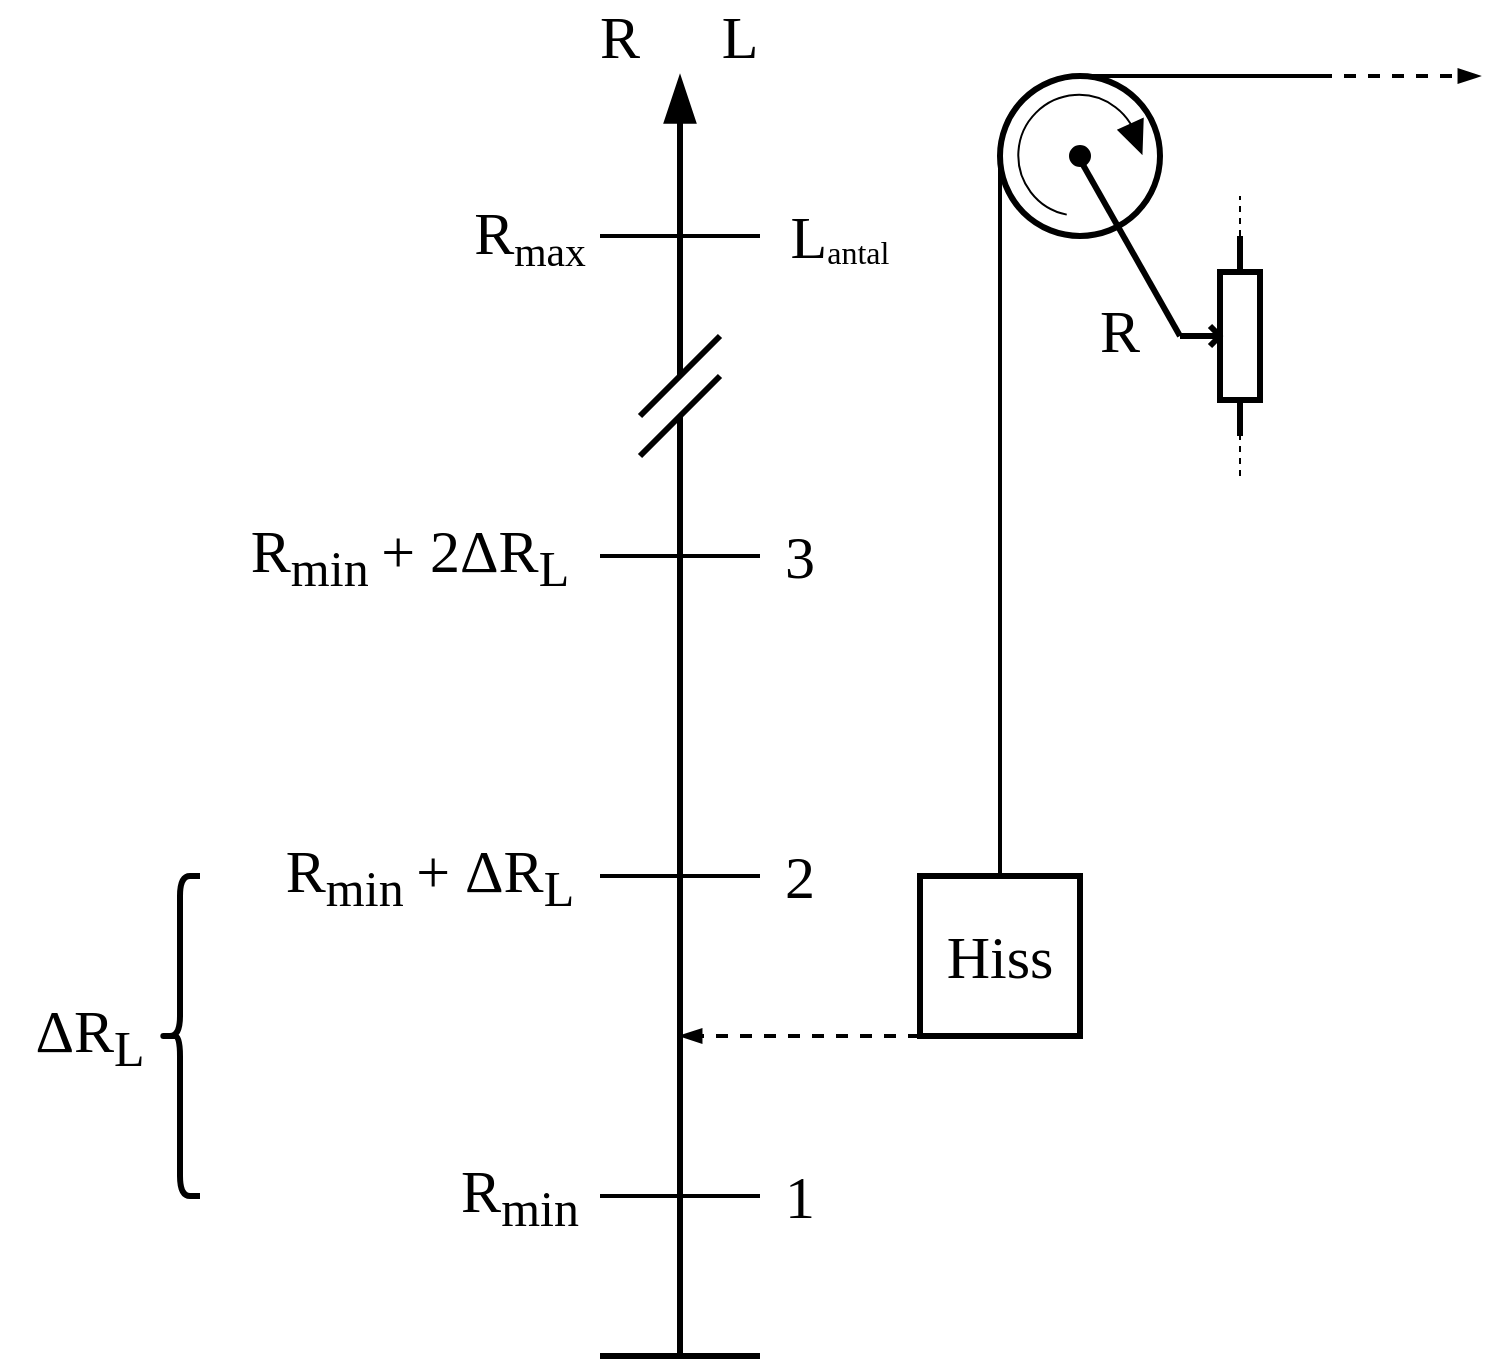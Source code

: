 <mxfile version="14.5.1" type="device"><diagram id="nmiwwf3-VQpcL_kKBlbf" name="Page-1"><mxGraphModel dx="852" dy="505" grid="1" gridSize="10" guides="1" tooltips="1" connect="1" arrows="1" fold="1" page="1" pageScale="1" pageWidth="1169" pageHeight="827" math="0" shadow="0"><root><mxCell id="0"/><mxCell id="1" parent="0"/><mxCell id="UTETVfTawVSnNiNtdjC--2" value="" style="whiteSpace=wrap;html=1;aspect=fixed;strokeWidth=3;fontFamily=CMU Serif;fontStyle=0" parent="1" vertex="1"><mxGeometry x="480" y="439" width="80" height="80" as="geometry"/></mxCell><mxCell id="UTETVfTawVSnNiNtdjC--3" value="" style="endArrow=none;html=1;exitX=0.5;exitY=0;exitDx=0;exitDy=0;strokeWidth=2;fontFamily=CMU Serif;fontStyle=0" parent="1" source="UTETVfTawVSnNiNtdjC--2" edge="1"><mxGeometry width="50" height="50" relative="1" as="geometry"><mxPoint x="450" y="339" as="sourcePoint"/><mxPoint x="520" y="79" as="targetPoint"/></mxGeometry></mxCell><mxCell id="UTETVfTawVSnNiNtdjC--4" value="" style="ellipse;whiteSpace=wrap;html=1;aspect=fixed;rounded=0;sketch=0;strokeWidth=3;fontFamily=CMU Serif;fontStyle=0" parent="1" vertex="1"><mxGeometry x="520" y="39" width="80" height="80" as="geometry"/></mxCell><mxCell id="UTETVfTawVSnNiNtdjC--6" value="" style="endArrow=none;html=1;strokeWidth=2;fontFamily=CMU Serif;fontStyle=0" parent="1" edge="1"><mxGeometry width="50" height="50" relative="1" as="geometry"><mxPoint x="560" y="39" as="sourcePoint"/><mxPoint x="680" y="39" as="targetPoint"/></mxGeometry></mxCell><mxCell id="UTETVfTawVSnNiNtdjC--8" value="" style="pointerEvents=1;verticalLabelPosition=bottom;shadow=0;dashed=0;align=center;html=1;verticalAlign=top;shape=mxgraph.electrical.resistors.potentiometer_1;rounded=0;sketch=0;rotation=90;strokeWidth=3;fontFamily=CMU Serif;fontStyle=0" parent="1" vertex="1"><mxGeometry x="580" y="149" width="100" height="40" as="geometry"/></mxCell><mxCell id="UTETVfTawVSnNiNtdjC--10" value="" style="endArrow=none;html=1;entryX=0.5;entryY=1;entryDx=0;entryDy=0;entryPerimeter=0;strokeWidth=3;fontFamily=CMU Serif;fontStyle=0" parent="1" target="UTETVfTawVSnNiNtdjC--8" edge="1"><mxGeometry width="50" height="50" relative="1" as="geometry"><mxPoint x="559" y="79" as="sourcePoint"/><mxPoint x="599" y="99" as="targetPoint"/></mxGeometry></mxCell><mxCell id="UTETVfTawVSnNiNtdjC--12" value="" style="verticalLabelPosition=bottom;shadow=0;dashed=0;align=center;html=1;verticalAlign=top;shape=mxgraph.electrical.rot_mech.verticalLabelPosition=bottom;shadow=0;dashed=0;align=center;fillColor=strokeColor;html=1;verticalAlign=top;strokeWidth=1;shape=mxgraph.electrical.rot_mech.rotation;rounded=0;sketch=0;rotation=-45;flipV=1;fontFamily=CMU Serif;fontStyle=0" parent="1" vertex="1"><mxGeometry x="521.5" y="47" width="69" height="54" as="geometry"/></mxCell><mxCell id="UTETVfTawVSnNiNtdjC--14" value="" style="ellipse;whiteSpace=wrap;html=1;aspect=fixed;rounded=0;sketch=0;fillColor=#000000;fontFamily=CMU Serif;fontStyle=0" parent="1" vertex="1"><mxGeometry x="555" y="74" width="10" height="10" as="geometry"/></mxCell><mxCell id="UTETVfTawVSnNiNtdjC--15" value="" style="endArrow=none;html=1;endFill=0;strokeWidth=3;endSize=16;fontFamily=CMU Serif;fontStyle=0" parent="1" edge="1"><mxGeometry width="50" height="50" relative="1" as="geometry"><mxPoint x="360" y="679" as="sourcePoint"/><mxPoint x="360" y="209" as="targetPoint"/></mxGeometry></mxCell><mxCell id="UTETVfTawVSnNiNtdjC--16" value="" style="endArrow=none;html=1;strokeWidth=3;fontFamily=CMU Serif;fontStyle=0" parent="1" edge="1"><mxGeometry width="50" height="50" relative="1" as="geometry"><mxPoint x="320" y="679" as="sourcePoint"/><mxPoint x="400" y="679" as="targetPoint"/></mxGeometry></mxCell><mxCell id="UTETVfTawVSnNiNtdjC--17" value="" style="endArrow=none;html=1;strokeWidth=2;fontFamily=CMU Serif;fontStyle=0" parent="1" edge="1"><mxGeometry width="50" height="50" relative="1" as="geometry"><mxPoint x="320" y="599" as="sourcePoint"/><mxPoint x="400" y="599" as="targetPoint"/></mxGeometry></mxCell><mxCell id="UTETVfTawVSnNiNtdjC--18" value="" style="endArrow=none;html=1;strokeWidth=2;fontFamily=CMU Serif;fontStyle=0" parent="1" edge="1"><mxGeometry width="50" height="50" relative="1" as="geometry"><mxPoint x="320" y="439" as="sourcePoint"/><mxPoint x="400" y="439" as="targetPoint"/></mxGeometry></mxCell><mxCell id="UTETVfTawVSnNiNtdjC--19" value="" style="endArrow=none;html=1;strokeWidth=2;fontFamily=CMU Serif;fontStyle=0" parent="1" edge="1"><mxGeometry width="50" height="50" relative="1" as="geometry"><mxPoint x="320" y="279" as="sourcePoint"/><mxPoint x="400" y="279" as="targetPoint"/></mxGeometry></mxCell><mxCell id="UTETVfTawVSnNiNtdjC--20" value="" style="endArrow=none;html=1;strokeWidth=2;fontFamily=CMU Serif;fontStyle=0" parent="1" edge="1"><mxGeometry width="50" height="50" relative="1" as="geometry"><mxPoint x="320" y="119" as="sourcePoint"/><mxPoint x="400" y="119" as="targetPoint"/></mxGeometry></mxCell><mxCell id="UTETVfTawVSnNiNtdjC--22" value="&lt;font style=&quot;font-size: 30px&quot;&gt;R&lt;sub&gt;min&lt;/sub&gt;&lt;/font&gt;" style="text;html=1;strokeColor=none;fillColor=none;align=center;verticalAlign=middle;whiteSpace=wrap;rounded=0;sketch=0;fontFamily=CMU Serif;fontStyle=0" parent="1" vertex="1"><mxGeometry x="260" y="589" width="40" height="20" as="geometry"/></mxCell><mxCell id="UTETVfTawVSnNiNtdjC--23" value="&lt;font&gt;&lt;font style=&quot;font-size: 30px&quot;&gt;R&lt;/font&gt;&lt;font style=&quot;font-size: 25px&quot;&gt;&lt;sub&gt;max&lt;/sub&gt;&lt;/font&gt;&lt;/font&gt;" style="text;html=1;strokeColor=none;fillColor=none;align=center;verticalAlign=middle;whiteSpace=wrap;rounded=0;sketch=0;fontFamily=CMU Serif;fontStyle=0" parent="1" vertex="1"><mxGeometry x="250" y="109" width="70" height="20" as="geometry"/></mxCell><mxCell id="UTETVfTawVSnNiNtdjC--26" value="&lt;font style=&quot;font-size: 30px&quot;&gt;&lt;font style=&quot;font-size: 30px&quot;&gt;R&lt;/font&gt;&lt;font style=&quot;font-size: 30px&quot;&gt;&lt;sub&gt;min&amp;nbsp;&lt;/sub&gt;+ ΔR&lt;sub&gt;L&lt;/sub&gt;&lt;/font&gt;&lt;/font&gt;" style="text;html=1;strokeColor=none;fillColor=none;align=center;verticalAlign=middle;whiteSpace=wrap;rounded=0;sketch=0;fontFamily=CMU Serif;fontStyle=0" parent="1" vertex="1"><mxGeometry x="150" y="429" width="170" height="20" as="geometry"/></mxCell><mxCell id="UTETVfTawVSnNiNtdjC--27" value="&lt;font style=&quot;font-size: 30px&quot;&gt;&lt;font style=&quot;font-size: 30px&quot;&gt;R&lt;/font&gt;&lt;font style=&quot;font-size: 30px&quot;&gt;&lt;sub&gt;min&amp;nbsp;&lt;/sub&gt;+ 2ΔR&lt;sub&gt;L&lt;/sub&gt;&lt;/font&gt;&lt;/font&gt;" style="text;html=1;strokeColor=none;fillColor=none;align=center;verticalAlign=middle;whiteSpace=wrap;rounded=0;sketch=0;fontFamily=CMU Serif;fontStyle=0" parent="1" vertex="1"><mxGeometry x="130" y="269" width="190" height="20" as="geometry"/></mxCell><mxCell id="UTETVfTawVSnNiNtdjC--28" value="" style="shape=curlyBracket;whiteSpace=wrap;html=1;rounded=1;sketch=0;fillColor=#000000;strokeWidth=3;fontFamily=CMU Serif;fontStyle=0" parent="1" vertex="1"><mxGeometry x="100" y="439" width="20" height="160" as="geometry"/></mxCell><mxCell id="UTETVfTawVSnNiNtdjC--29" value="&lt;font style=&quot;font-size: 30px&quot;&gt;&lt;font style=&quot;font-size: 30px&quot;&gt;ΔR&lt;sub&gt;L&lt;/sub&gt;&lt;/font&gt;&lt;/font&gt;" style="text;html=1;strokeColor=none;fillColor=none;align=center;verticalAlign=middle;whiteSpace=wrap;rounded=0;sketch=0;fontFamily=CMU Serif;fontStyle=0" parent="1" vertex="1"><mxGeometry x="20" y="509" width="90" height="20" as="geometry"/></mxCell><mxCell id="UTETVfTawVSnNiNtdjC--30" value="&lt;font style=&quot;font-size: 30px&quot;&gt;R&lt;/font&gt;" style="text;html=1;strokeColor=none;fillColor=none;align=center;verticalAlign=middle;whiteSpace=wrap;rounded=0;sketch=0;fontFamily=CMU Serif;fontStyle=0" parent="1" vertex="1"><mxGeometry x="560" y="156" width="40" height="20" as="geometry"/></mxCell><mxCell id="UTETVfTawVSnNiNtdjC--32" value="&lt;font style=&quot;font-size: 30px&quot;&gt;R&lt;/font&gt;" style="text;html=1;strokeColor=none;fillColor=none;align=center;verticalAlign=middle;whiteSpace=wrap;rounded=0;sketch=0;fontFamily=CMU Serif;fontStyle=0" parent="1" vertex="1"><mxGeometry x="310" y="9" width="40" height="20" as="geometry"/></mxCell><mxCell id="UTETVfTawVSnNiNtdjC--34" value="" style="endArrow=none;dashed=1;html=1;strokeWidth=1;entryX=1;entryY=0.25;entryDx=0;entryDy=0;entryPerimeter=0;fontFamily=CMU Serif;fontStyle=0" parent="1" target="UTETVfTawVSnNiNtdjC--8" edge="1"><mxGeometry width="50" height="50" relative="1" as="geometry"><mxPoint x="640" y="239" as="sourcePoint"/><mxPoint x="460" y="279" as="targetPoint"/></mxGeometry></mxCell><mxCell id="UTETVfTawVSnNiNtdjC--35" value="" style="endArrow=none;dashed=1;html=1;strokeWidth=1;entryX=1;entryY=0.25;entryDx=0;entryDy=0;entryPerimeter=0;fontFamily=CMU Serif;fontStyle=0" parent="1" edge="1"><mxGeometry width="50" height="50" relative="1" as="geometry"><mxPoint x="640.0" y="119.0" as="sourcePoint"/><mxPoint x="640.0" y="99.0" as="targetPoint"/><Array as="points"/></mxGeometry></mxCell><mxCell id="UTETVfTawVSnNiNtdjC--36" value="&lt;font style=&quot;font-size: 30px&quot;&gt;Hiss&lt;/font&gt;" style="text;html=1;strokeColor=none;fillColor=none;align=center;verticalAlign=middle;whiteSpace=wrap;rounded=0;sketch=0;fontFamily=CMU Serif;fontStyle=0" parent="1" vertex="1"><mxGeometry x="500" y="469" width="40" height="20" as="geometry"/></mxCell><mxCell id="UTETVfTawVSnNiNtdjC--37" value="&lt;font&gt;&lt;span style=&quot;font-size: 30px&quot;&gt;L&lt;/span&gt;&lt;sub&gt;&lt;font style=&quot;font-size: 16px&quot;&gt;antal&lt;/font&gt;&lt;/sub&gt;&lt;/font&gt;" style="text;html=1;strokeColor=none;fillColor=none;align=center;verticalAlign=middle;whiteSpace=wrap;rounded=0;sketch=0;fontFamily=CMU Serif;fontStyle=0" parent="1" vertex="1"><mxGeometry x="400" y="109" width="80" height="20" as="geometry"/></mxCell><mxCell id="UTETVfTawVSnNiNtdjC--39" value="&lt;font style=&quot;font-size: 30px&quot;&gt;L&lt;/font&gt;" style="text;html=1;strokeColor=none;fillColor=none;align=center;verticalAlign=middle;whiteSpace=wrap;rounded=0;sketch=0;fontFamily=CMU Serif;fontStyle=0" parent="1" vertex="1"><mxGeometry x="370" y="9" width="40" height="20" as="geometry"/></mxCell><mxCell id="UTETVfTawVSnNiNtdjC--40" value="&lt;font style=&quot;font-size: 30px&quot;&gt;3&lt;/font&gt;" style="text;html=1;strokeColor=none;fillColor=none;align=center;verticalAlign=middle;whiteSpace=wrap;rounded=0;sketch=0;fontFamily=CMU Serif;fontStyle=0" parent="1" vertex="1"><mxGeometry x="400" y="269" width="40" height="20" as="geometry"/></mxCell><mxCell id="UTETVfTawVSnNiNtdjC--43" value="&lt;font style=&quot;font-size: 30px&quot;&gt;2&lt;/font&gt;" style="text;html=1;strokeColor=none;fillColor=none;align=center;verticalAlign=middle;whiteSpace=wrap;rounded=0;sketch=0;rotation=0;fontFamily=CMU Serif;fontStyle=0" parent="1" vertex="1"><mxGeometry x="400" y="429" width="40" height="20" as="geometry"/></mxCell><mxCell id="UTETVfTawVSnNiNtdjC--44" value="&lt;font style=&quot;font-size: 30px&quot;&gt;1&lt;/font&gt;" style="text;html=1;strokeColor=none;fillColor=none;align=center;verticalAlign=middle;whiteSpace=wrap;rounded=0;sketch=0;rotation=0;fontFamily=CMU Serif;fontStyle=0" parent="1" vertex="1"><mxGeometry x="400" y="589" width="40" height="20" as="geometry"/></mxCell><mxCell id="UTETVfTawVSnNiNtdjC--45" value="" style="endArrow=blockThin;dashed=1;html=1;strokeWidth=2;endFill=1;fontFamily=CMU Serif;fontStyle=0" parent="1" edge="1"><mxGeometry width="50" height="50" relative="1" as="geometry"><mxPoint x="680.0" y="39.0" as="sourcePoint"/><mxPoint x="760" y="39" as="targetPoint"/><Array as="points"/></mxGeometry></mxCell><mxCell id="UTETVfTawVSnNiNtdjC--46" value="" style="endArrow=blockThin;dashed=1;html=1;strokeWidth=2;exitX=0;exitY=1;exitDx=0;exitDy=0;endFill=1;fontFamily=CMU Serif;fontStyle=0" parent="1" source="UTETVfTawVSnNiNtdjC--2" edge="1"><mxGeometry width="50" height="50" relative="1" as="geometry"><mxPoint x="430" y="369" as="sourcePoint"/><mxPoint x="360" y="519" as="targetPoint"/></mxGeometry></mxCell><mxCell id="UTETVfTawVSnNiNtdjC--48" value="" style="endArrow=blockThin;html=1;strokeWidth=3;endFill=1;endSize=16;fontFamily=CMU Serif;fontStyle=0" parent="1" edge="1"><mxGeometry width="50" height="50" relative="1" as="geometry"><mxPoint x="360" y="189" as="sourcePoint"/><mxPoint x="360" y="39" as="targetPoint"/></mxGeometry></mxCell><mxCell id="UTETVfTawVSnNiNtdjC--49" value="" style="endArrow=none;html=1;strokeWidth=3;fontFamily=CMU Serif;fontStyle=0" parent="1" edge="1"><mxGeometry width="50" height="50" relative="1" as="geometry"><mxPoint x="340" y="209" as="sourcePoint"/><mxPoint x="380" y="169" as="targetPoint"/><Array as="points"><mxPoint x="380" y="169"/></Array></mxGeometry></mxCell><mxCell id="UTETVfTawVSnNiNtdjC--50" value="" style="endArrow=none;html=1;strokeWidth=3;fontFamily=CMU Serif;fontStyle=0" parent="1" edge="1"><mxGeometry width="50" height="50" relative="1" as="geometry"><mxPoint x="340" y="229" as="sourcePoint"/><mxPoint x="380" y="189" as="targetPoint"/><Array as="points"><mxPoint x="380" y="189"/></Array></mxGeometry></mxCell></root></mxGraphModel></diagram></mxfile>
